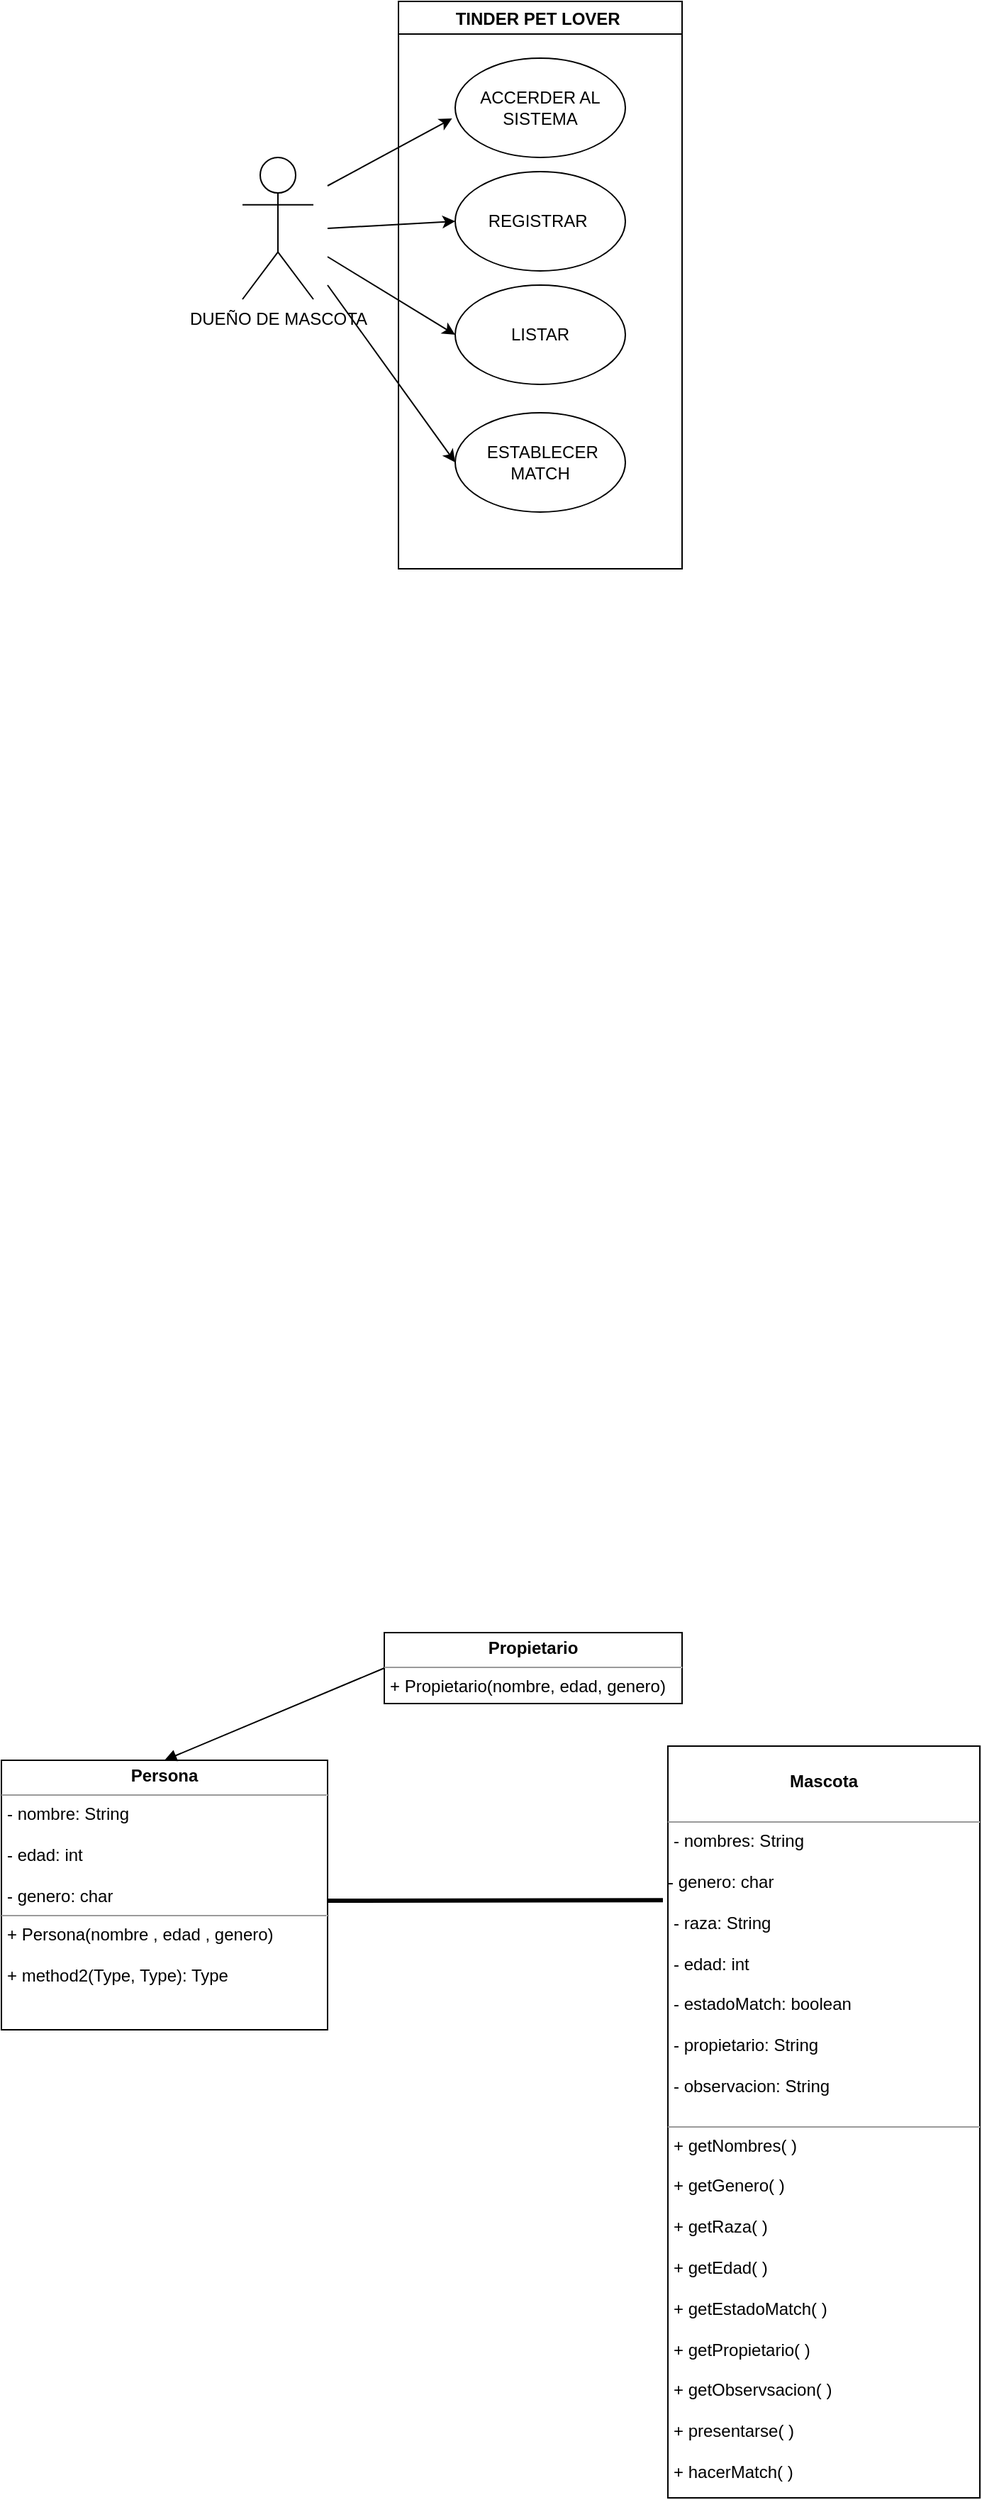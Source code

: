 <mxfile><diagram id="RO7dBRCJuNTbhJYCr1wM" name="Page-1"><mxGraphModel dx="724" dy="462" grid="1" gridSize="10" guides="1" tooltips="1" connect="1" arrows="1" fold="1" page="1" pageScale="1" pageWidth="827" pageHeight="1169" math="0" shadow="0"><root><mxCell id="0"/><mxCell id="1" parent="0"/><mxCell id="2" value="DUEÑO DE MASCOTA" style="shape=umlActor;verticalLabelPosition=bottom;verticalAlign=top;html=1;outlineConnect=0;" vertex="1" parent="1"><mxGeometry x="290" y="190" width="50" height="100" as="geometry"/></mxCell><mxCell id="3" value="TINDER PET LOVER " style="swimlane;" vertex="1" parent="1"><mxGeometry x="400" y="80" width="200" height="400" as="geometry"/></mxCell><mxCell id="4" value="REGISTRAR&amp;nbsp;" style="ellipse;whiteSpace=wrap;html=1;" vertex="1" parent="3"><mxGeometry x="40" y="120" width="120" height="70" as="geometry"/></mxCell><mxCell id="5" value="LISTAR" style="ellipse;whiteSpace=wrap;html=1;" vertex="1" parent="3"><mxGeometry x="40" y="200" width="120" height="70" as="geometry"/></mxCell><mxCell id="6" value="&amp;nbsp;ESTABLECER MATCH" style="ellipse;whiteSpace=wrap;html=1;" vertex="1" parent="3"><mxGeometry x="40" y="290" width="120" height="70" as="geometry"/></mxCell><mxCell id="7" value="ACCERDER AL SISTEMA" style="ellipse;whiteSpace=wrap;html=1;" vertex="1" parent="3"><mxGeometry x="40" y="40" width="120" height="70" as="geometry"/></mxCell><mxCell id="8" value="" style="endArrow=classic;html=1;entryX=-0.018;entryY=0.607;entryDx=0;entryDy=0;entryPerimeter=0;" edge="1" parent="1" target="7"><mxGeometry width="50" height="50" relative="1" as="geometry"><mxPoint x="350" y="210" as="sourcePoint"/><mxPoint x="400" y="160" as="targetPoint"/></mxGeometry></mxCell><mxCell id="9" value="" style="endArrow=classic;html=1;entryX=0;entryY=0.5;entryDx=0;entryDy=0;" edge="1" parent="1" target="4"><mxGeometry width="50" height="50" relative="1" as="geometry"><mxPoint x="350" y="240" as="sourcePoint"/><mxPoint x="390" y="230" as="targetPoint"/></mxGeometry></mxCell><mxCell id="10" value="" style="endArrow=classic;html=1;entryX=0;entryY=0.5;entryDx=0;entryDy=0;" edge="1" parent="1" target="5"><mxGeometry width="50" height="50" relative="1" as="geometry"><mxPoint x="350" y="260" as="sourcePoint"/><mxPoint x="430" y="280" as="targetPoint"/></mxGeometry></mxCell><mxCell id="11" value="" style="endArrow=classic;html=1;entryX=0;entryY=0.5;entryDx=0;entryDy=0;" edge="1" parent="1" target="6"><mxGeometry width="50" height="50" relative="1" as="geometry"><mxPoint x="350" y="280" as="sourcePoint"/><mxPoint x="440" y="280" as="targetPoint"/></mxGeometry></mxCell><mxCell id="12" value="&lt;p style=&quot;margin: 0px ; margin-top: 4px ; text-align: center&quot;&gt;&lt;br&gt;&lt;b&gt;Mascota&lt;/b&gt;&lt;/p&gt;&lt;br&gt;&lt;hr size=&quot;1&quot;&gt;&lt;p style=&quot;margin: 0px ; margin-left: 4px&quot;&gt;- nombres: String&lt;/p&gt;&lt;p style=&quot;margin: 0px ; margin-left: 4px&quot;&gt;&lt;br&gt;&lt;/p&gt;- genero: char&lt;p style=&quot;margin: 0px ; margin-left: 4px&quot;&gt;&amp;nbsp;&lt;/p&gt;&lt;p style=&quot;margin: 0px ; margin-left: 4px&quot;&gt;- raza: String&lt;/p&gt;&lt;p style=&quot;margin: 0px ; margin-left: 4px&quot;&gt;&lt;br style=&quot;padding: 0px ; margin: 0px&quot;&gt;- edad: int&lt;br style=&quot;padding: 0px ; margin: 0px&quot;&gt;&lt;br style=&quot;padding: 0px ; margin: 0px&quot;&gt;- estadoMatch: boolean&amp;nbsp;&lt;br style=&quot;padding: 0px ; margin: 0px&quot;&gt;&lt;br style=&quot;padding: 0px ; margin: 0px&quot;&gt;- propietario: String&amp;nbsp;&lt;br style=&quot;padding: 0px ; margin: 0px&quot;&gt;&lt;br style=&quot;padding: 0px ; margin: 0px&quot;&gt;- observacion: String&amp;nbsp;&amp;nbsp;&lt;/p&gt;&lt;div style=&quot;padding: 0px ; margin: 0px&quot;&gt;&lt;br style=&quot;padding: 0px ; margin: 0px&quot;&gt;&lt;/div&gt;&lt;hr size=&quot;1&quot;&gt;&lt;p style=&quot;margin: 0px ; margin-left: 4px&quot;&gt;+ getNombres( )&amp;nbsp; &amp;nbsp;&lt;/p&gt;&lt;p style=&quot;margin: 0px ; margin-left: 4px&quot;&gt;&lt;br&gt;+ getGenero( )&lt;/p&gt;&lt;p style=&quot;margin: 0px ; margin-left: 4px&quot;&gt;&lt;br&gt;&lt;/p&gt;&lt;p style=&quot;margin: 0px ; margin-left: 4px&quot;&gt;+ getRaza( )&lt;/p&gt;&lt;p style=&quot;margin: 0px ; margin-left: 4px&quot;&gt;&lt;br&gt;&lt;/p&gt;&lt;p style=&quot;margin: 0px ; margin-left: 4px&quot;&gt;+ getEdad( )&lt;/p&gt;&lt;p style=&quot;margin: 0px ; margin-left: 4px&quot;&gt;&lt;br&gt;&lt;/p&gt;&lt;p style=&quot;margin: 0px ; margin-left: 4px&quot;&gt;+ getEstadoMatch( )&lt;/p&gt;&lt;p style=&quot;margin: 0px ; margin-left: 4px&quot;&gt;&lt;br&gt;&lt;/p&gt;&lt;p style=&quot;margin: 0px ; margin-left: 4px&quot;&gt;+ getPropietario( )&amp;nbsp;&lt;/p&gt;&lt;p style=&quot;margin: 0px ; margin-left: 4px&quot;&gt;&lt;br&gt;&lt;/p&gt;&lt;p style=&quot;margin: 0px ; margin-left: 4px&quot;&gt;+ getObservsacion( )&lt;/p&gt;&lt;p style=&quot;margin: 0px ; margin-left: 4px&quot;&gt;&amp;nbsp;&lt;/p&gt;&lt;p style=&quot;margin: 0px ; margin-left: 4px&quot;&gt;+ presentarse( )&amp;nbsp;&lt;/p&gt;&lt;p style=&quot;margin: 0px ; margin-left: 4px&quot;&gt;&lt;br&gt;&lt;/p&gt;&lt;p style=&quot;margin: 0px ; margin-left: 4px&quot;&gt;+ hacerMatch( )&amp;nbsp;&lt;/p&gt;&lt;p style=&quot;margin: 0px ; margin-left: 4px&quot;&gt;&lt;br&gt;&lt;/p&gt;" style="verticalAlign=top;align=left;overflow=fill;fontSize=12;fontFamily=Helvetica;html=1;" vertex="1" parent="1"><mxGeometry x="590" y="1310" width="220" height="530" as="geometry"/></mxCell><mxCell id="13" value="&lt;p style=&quot;margin: 0px ; margin-top: 4px ; text-align: center&quot;&gt;&lt;b&gt;Propietario&lt;/b&gt;&lt;/p&gt;&lt;hr size=&quot;1&quot;&gt;&lt;p style=&quot;margin: 0px ; margin-left: 4px&quot;&gt;+ Propietario(nombre, edad, genero)&amp;nbsp;&lt;br&gt;&lt;br&gt;&lt;/p&gt;" style="verticalAlign=top;align=left;overflow=fill;fontSize=12;fontFamily=Helvetica;html=1;" vertex="1" parent="1"><mxGeometry x="390" y="1230" width="210" height="50" as="geometry"/></mxCell><mxCell id="14" value="&lt;p style=&quot;margin: 0px ; margin-top: 4px ; text-align: center&quot;&gt;&lt;b&gt;Persona&lt;/b&gt;&lt;/p&gt;&lt;hr size=&quot;1&quot;&gt;&lt;p style=&quot;margin: 0px ; margin-left: 4px&quot;&gt;- nombre: String&amp;nbsp;&lt;/p&gt;&lt;p style=&quot;margin: 0px ; margin-left: 4px&quot;&gt;&lt;br&gt;- edad: int&amp;nbsp;&lt;/p&gt;&lt;p style=&quot;margin: 0px ; margin-left: 4px&quot;&gt;&lt;br&gt;&lt;/p&gt;&lt;p style=&quot;margin: 0px ; margin-left: 4px&quot;&gt;- genero: char&amp;nbsp;&amp;nbsp;&lt;/p&gt;&lt;hr size=&quot;1&quot;&gt;&lt;p style=&quot;margin: 0px ; margin-left: 4px&quot;&gt;+ Persona(nombre , edad , genero)&lt;/p&gt;&lt;p style=&quot;margin: 0px ; margin-left: 4px&quot;&gt;&lt;br&gt;+ method2(Type, Type): Type&lt;/p&gt;" style="verticalAlign=top;align=left;overflow=fill;fontSize=12;fontFamily=Helvetica;html=1;" vertex="1" parent="1"><mxGeometry x="120" y="1320" width="230" height="190" as="geometry"/></mxCell><mxCell id="15" value="" style="html=1;verticalAlign=bottom;labelBackgroundColor=none;endArrow=block;endFill=1;entryX=0.5;entryY=0;entryDx=0;entryDy=0;exitX=0;exitY=0.5;exitDx=0;exitDy=0;" edge="1" parent="1" source="13" target="14"><mxGeometry width="160" relative="1" as="geometry"><mxPoint x="617" y="1374.5" as="sourcePoint"/><mxPoint x="777" y="1374.5" as="targetPoint"/></mxGeometry></mxCell><mxCell id="16" value="" style="endArrow=none;startArrow=none;endFill=0;startFill=0;endSize=8;html=1;verticalAlign=bottom;labelBackgroundColor=none;strokeWidth=3;entryX=-0.016;entryY=0.205;entryDx=0;entryDy=0;entryPerimeter=0;" edge="1" parent="1" target="12"><mxGeometry width="160" relative="1" as="geometry"><mxPoint x="350" y="1419" as="sourcePoint"/><mxPoint x="560" y="1450" as="targetPoint"/></mxGeometry></mxCell></root></mxGraphModel></diagram></mxfile>